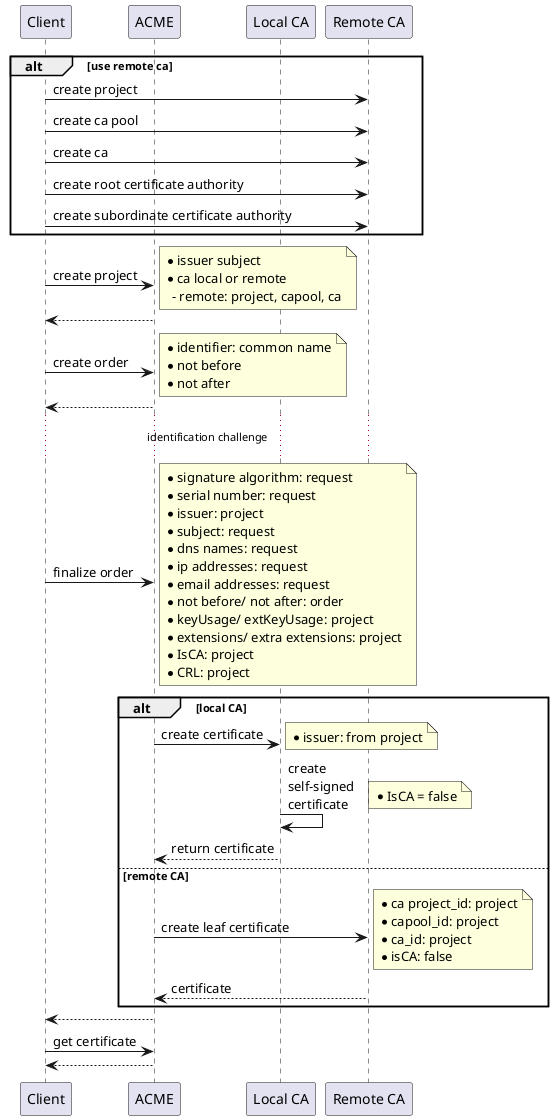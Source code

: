 @startuml acme & ca
skinparam handwritten false
participant Client
participant ACME
participant "Local CA" as LocalCA
participant "Remote CA" as RemoteCA

alt use remote ca
  Client -> RemoteCA: create project
  Client -> RemoteCA: create ca pool
  Client -> RemoteCA: create ca
  Client -> RemoteCA: create root certificate authority
  Client -> RemoteCA: create subordinate certificate authority
end

Client -> ACME: create project
  note right
    * issuer subject
    * ca local or remote
      - remote: project, capool, ca
  end note
return

Client -> ACME: create order
    note right
        * identifier: common name
        * not before
        * not after
    end note
return

... identification challenge ...

Client -> ACME: finalize order
    note right
      * signature algorithm: request
      * serial number: request
      * issuer: project
      * subject: request
      * dns names: request
      * ip addresses: request
      * email addresses: request
      * not before/ not after: order
      * keyUsage/ extKeyUsage: project
      * extensions/ extra extensions: project
      * IsCA: project
      * CRL: project
    end note

alt local CA
    ACME -> LocalCA: create certificate
    note right
      * issuer: from project
    end note
    LocalCA -> LocalCA: create \nself-signed \ncertificate
    note right
      * IsCA = false
    end note
    LocalCA --> ACME: return certificate
else remote CA
    ACME -> RemoteCA: create leaf certificate
    note right
      * ca project_id: project
      * capool_id: project
      * ca_id: project
      * isCA: false
    end note
    return certificate
end
ACME --> Client

Client -> ACME: get certificate
return

@enduml

